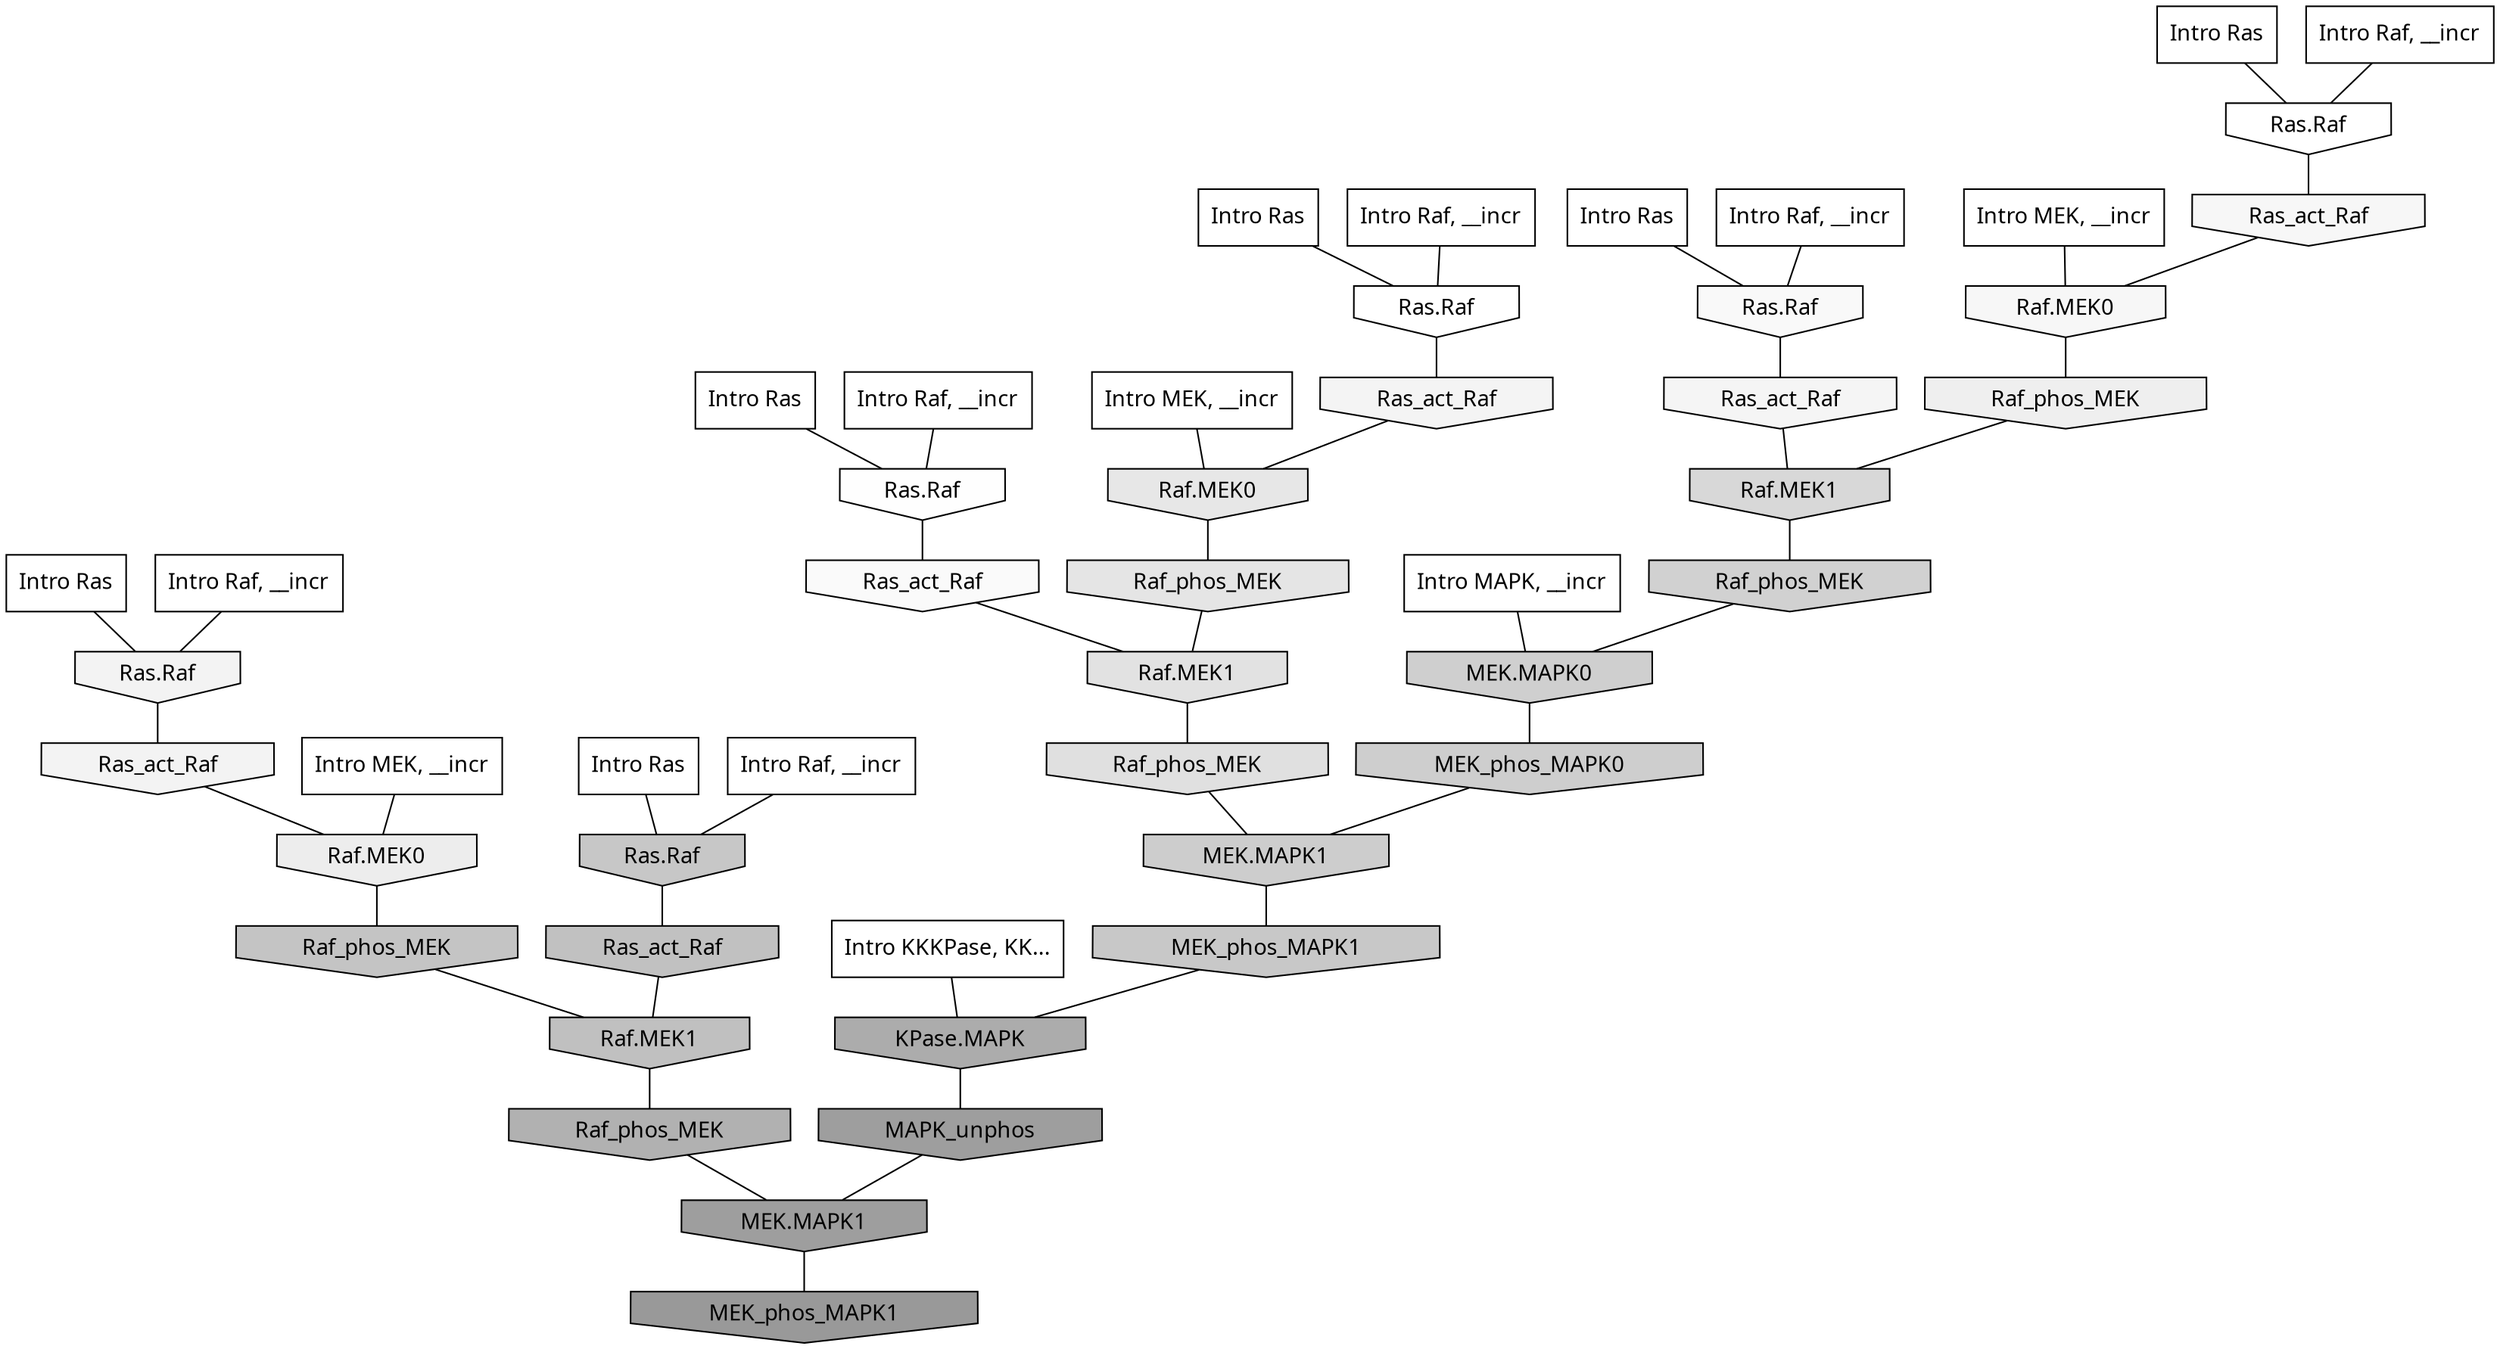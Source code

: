 digraph G{
  rankdir="TB";
  ranksep=0.30;
  node [fontname="CMU Serif"];
  edge [fontname="CMU Serif"];
  
  1 [label="Intro Ras", shape=rectangle, style=filled, fillcolor="0.000 0.000 1.000"]
  
  23 [label="Intro Ras", shape=rectangle, style=filled, fillcolor="0.000 0.000 1.000"]
  
  24 [label="Intro Ras", shape=rectangle, style=filled, fillcolor="0.000 0.000 1.000"]
  
  66 [label="Intro Ras", shape=rectangle, style=filled, fillcolor="0.000 0.000 1.000"]
  
  71 [label="Intro Ras", shape=rectangle, style=filled, fillcolor="0.000 0.000 1.000"]
  
  78 [label="Intro Ras", shape=rectangle, style=filled, fillcolor="0.000 0.000 1.000"]
  
  394 [label="Intro Raf, __incr", shape=rectangle, style=filled, fillcolor="0.000 0.000 1.000"]
  
  419 [label="Intro Raf, __incr", shape=rectangle, style=filled, fillcolor="0.000 0.000 1.000"]
  
  572 [label="Intro Raf, __incr", shape=rectangle, style=filled, fillcolor="0.000 0.000 1.000"]
  
  1032 [label="Intro Raf, __incr", shape=rectangle, style=filled, fillcolor="0.000 0.000 1.000"]
  
  1052 [label="Intro Raf, __incr", shape=rectangle, style=filled, fillcolor="0.000 0.000 1.000"]
  
  1087 [label="Intro Raf, __incr", shape=rectangle, style=filled, fillcolor="0.000 0.000 1.000"]
  
  1619 [label="Intro MEK, __incr", shape=rectangle, style=filled, fillcolor="0.000 0.000 1.000"]
  
  1791 [label="Intro MEK, __incr", shape=rectangle, style=filled, fillcolor="0.000 0.000 1.000"]
  
  2063 [label="Intro MEK, __incr", shape=rectangle, style=filled, fillcolor="0.000 0.000 1.000"]
  
  2567 [label="Intro MAPK, __incr", shape=rectangle, style=filled, fillcolor="0.000 0.000 1.000"]
  
  3187 [label="Intro KKKPase, KK...", shape=rectangle, style=filled, fillcolor="0.000 0.000 1.000"]
  
  3224 [label="Ras.Raf", shape=invhouse, style=filled, fillcolor="0.000 0.000 1.000"]
  
  3279 [label="Ras.Raf", shape=invhouse, style=filled, fillcolor="0.000 0.000 1.000"]
  
  3406 [label="Ras.Raf", shape=invhouse, style=filled, fillcolor="0.000 0.000 0.993"]
  
  3620 [label="Ras_act_Raf", shape=invhouse, style=filled, fillcolor="0.000 0.000 0.977"]
  
  3713 [label="Ras.Raf", shape=invhouse, style=filled, fillcolor="0.000 0.000 0.973"]
  
  3906 [label="Ras_act_Raf", shape=invhouse, style=filled, fillcolor="0.000 0.000 0.965"]
  
  3909 [label="Raf.MEK0", shape=invhouse, style=filled, fillcolor="0.000 0.000 0.965"]
  
  4102 [label="Ras_act_Raf", shape=invhouse, style=filled, fillcolor="0.000 0.000 0.959"]
  
  4197 [label="Ras_act_Raf", shape=invhouse, style=filled, fillcolor="0.000 0.000 0.956"]
  
  4307 [label="Ras.Raf", shape=invhouse, style=filled, fillcolor="0.000 0.000 0.952"]
  
  4368 [label="Ras_act_Raf", shape=invhouse, style=filled, fillcolor="0.000 0.000 0.950"]
  
  4772 [label="Raf_phos_MEK", shape=invhouse, style=filled, fillcolor="0.000 0.000 0.937"]
  
  5142 [label="Raf.MEK0", shape=invhouse, style=filled, fillcolor="0.000 0.000 0.926"]
  
  5915 [label="Raf.MEK0", shape=invhouse, style=filled, fillcolor="0.000 0.000 0.905"]
  
  6237 [label="Raf_phos_MEK", shape=invhouse, style=filled, fillcolor="0.000 0.000 0.896"]
  
  6857 [label="Raf.MEK1", shape=invhouse, style=filled, fillcolor="0.000 0.000 0.884"]
  
  7260 [label="Raf_phos_MEK", shape=invhouse, style=filled, fillcolor="0.000 0.000 0.878"]
  
  9533 [label="Raf.MEK1", shape=invhouse, style=filled, fillcolor="0.000 0.000 0.845"]
  
  12422 [label="Raf_phos_MEK", shape=invhouse, style=filled, fillcolor="0.000 0.000 0.817"]
  
  13271 [label="MEK.MAPK0", shape=invhouse, style=filled, fillcolor="0.000 0.000 0.810"]
  
  13851 [label="MEK_phos_MAPK0", shape=invhouse, style=filled, fillcolor="0.000 0.000 0.806"]
  
  14138 [label="MEK.MAPK1", shape=invhouse, style=filled, fillcolor="0.000 0.000 0.804"]
  
  16464 [label="MEK_phos_MAPK1", shape=invhouse, style=filled, fillcolor="0.000 0.000 0.784"]
  
  16845 [label="Ras.Raf", shape=invhouse, style=filled, fillcolor="0.000 0.000 0.778"]
  
  17480 [label="Raf_phos_MEK", shape=invhouse, style=filled, fillcolor="0.000 0.000 0.769"]
  
  18259 [label="Ras_act_Raf", shape=invhouse, style=filled, fillcolor="0.000 0.000 0.754"]
  
  18265 [label="Raf.MEK1", shape=invhouse, style=filled, fillcolor="0.000 0.000 0.753"]
  
  20662 [label="Raf_phos_MEK", shape=invhouse, style=filled, fillcolor="0.000 0.000 0.692"]
  
  21229 [label="KPase.MAPK", shape=invhouse, style=filled, fillcolor="0.000 0.000 0.675"]
  
  22802 [label="MAPK_unphos", shape=invhouse, style=filled, fillcolor="0.000 0.000 0.621"]
  
  22803 [label="MEK.MAPK1", shape=invhouse, style=filled, fillcolor="0.000 0.000 0.621"]
  
  23513 [label="MEK_phos_MAPK1", shape=invhouse, style=filled, fillcolor="0.000 0.000 0.600"]
  
  
  22803 -> 23513 [dir=none, color="0.000 0.000 0.000"] 
  22802 -> 22803 [dir=none, color="0.000 0.000 0.000"] 
  21229 -> 22802 [dir=none, color="0.000 0.000 0.000"] 
  20662 -> 22803 [dir=none, color="0.000 0.000 0.000"] 
  18265 -> 20662 [dir=none, color="0.000 0.000 0.000"] 
  18259 -> 18265 [dir=none, color="0.000 0.000 0.000"] 
  17480 -> 18265 [dir=none, color="0.000 0.000 0.000"] 
  16845 -> 18259 [dir=none, color="0.000 0.000 0.000"] 
  16464 -> 21229 [dir=none, color="0.000 0.000 0.000"] 
  14138 -> 16464 [dir=none, color="0.000 0.000 0.000"] 
  13851 -> 14138 [dir=none, color="0.000 0.000 0.000"] 
  13271 -> 13851 [dir=none, color="0.000 0.000 0.000"] 
  12422 -> 13271 [dir=none, color="0.000 0.000 0.000"] 
  9533 -> 12422 [dir=none, color="0.000 0.000 0.000"] 
  7260 -> 14138 [dir=none, color="0.000 0.000 0.000"] 
  6857 -> 7260 [dir=none, color="0.000 0.000 0.000"] 
  6237 -> 6857 [dir=none, color="0.000 0.000 0.000"] 
  5915 -> 6237 [dir=none, color="0.000 0.000 0.000"] 
  5142 -> 17480 [dir=none, color="0.000 0.000 0.000"] 
  4772 -> 9533 [dir=none, color="0.000 0.000 0.000"] 
  4368 -> 5142 [dir=none, color="0.000 0.000 0.000"] 
  4307 -> 4368 [dir=none, color="0.000 0.000 0.000"] 
  4197 -> 5915 [dir=none, color="0.000 0.000 0.000"] 
  4102 -> 9533 [dir=none, color="0.000 0.000 0.000"] 
  3909 -> 4772 [dir=none, color="0.000 0.000 0.000"] 
  3906 -> 3909 [dir=none, color="0.000 0.000 0.000"] 
  3713 -> 4102 [dir=none, color="0.000 0.000 0.000"] 
  3620 -> 6857 [dir=none, color="0.000 0.000 0.000"] 
  3406 -> 3620 [dir=none, color="0.000 0.000 0.000"] 
  3279 -> 4197 [dir=none, color="0.000 0.000 0.000"] 
  3224 -> 3906 [dir=none, color="0.000 0.000 0.000"] 
  3187 -> 21229 [dir=none, color="0.000 0.000 0.000"] 
  2567 -> 13271 [dir=none, color="0.000 0.000 0.000"] 
  2063 -> 5915 [dir=none, color="0.000 0.000 0.000"] 
  1791 -> 3909 [dir=none, color="0.000 0.000 0.000"] 
  1619 -> 5142 [dir=none, color="0.000 0.000 0.000"] 
  1087 -> 3406 [dir=none, color="0.000 0.000 0.000"] 
  1052 -> 3713 [dir=none, color="0.000 0.000 0.000"] 
  1032 -> 3279 [dir=none, color="0.000 0.000 0.000"] 
  572 -> 16845 [dir=none, color="0.000 0.000 0.000"] 
  419 -> 4307 [dir=none, color="0.000 0.000 0.000"] 
  394 -> 3224 [dir=none, color="0.000 0.000 0.000"] 
  78 -> 3713 [dir=none, color="0.000 0.000 0.000"] 
  71 -> 3224 [dir=none, color="0.000 0.000 0.000"] 
  66 -> 16845 [dir=none, color="0.000 0.000 0.000"] 
  24 -> 3406 [dir=none, color="0.000 0.000 0.000"] 
  23 -> 3279 [dir=none, color="0.000 0.000 0.000"] 
  1 -> 4307 [dir=none, color="0.000 0.000 0.000"] 
  
  }
